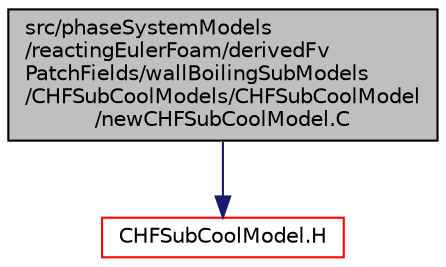 digraph "src/phaseSystemModels/reactingEulerFoam/derivedFvPatchFields/wallBoilingSubModels/CHFSubCoolModels/CHFSubCoolModel/newCHFSubCoolModel.C"
{
  bgcolor="transparent";
  edge [fontname="Helvetica",fontsize="10",labelfontname="Helvetica",labelfontsize="10"];
  node [fontname="Helvetica",fontsize="10",shape=record];
  Node1 [label="src/phaseSystemModels\l/reactingEulerFoam/derivedFv\lPatchFields/wallBoilingSubModels\l/CHFSubCoolModels/CHFSubCoolModel\l/newCHFSubCoolModel.C",height=0.2,width=0.4,color="black", fillcolor="grey75", style="filled" fontcolor="black"];
  Node1 -> Node2 [color="midnightblue",fontsize="10",style="solid",fontname="Helvetica"];
  Node2 [label="CHFSubCoolModel.H",height=0.2,width=0.4,color="red",URL="$CHFSubCoolModel_8H.html"];
}
